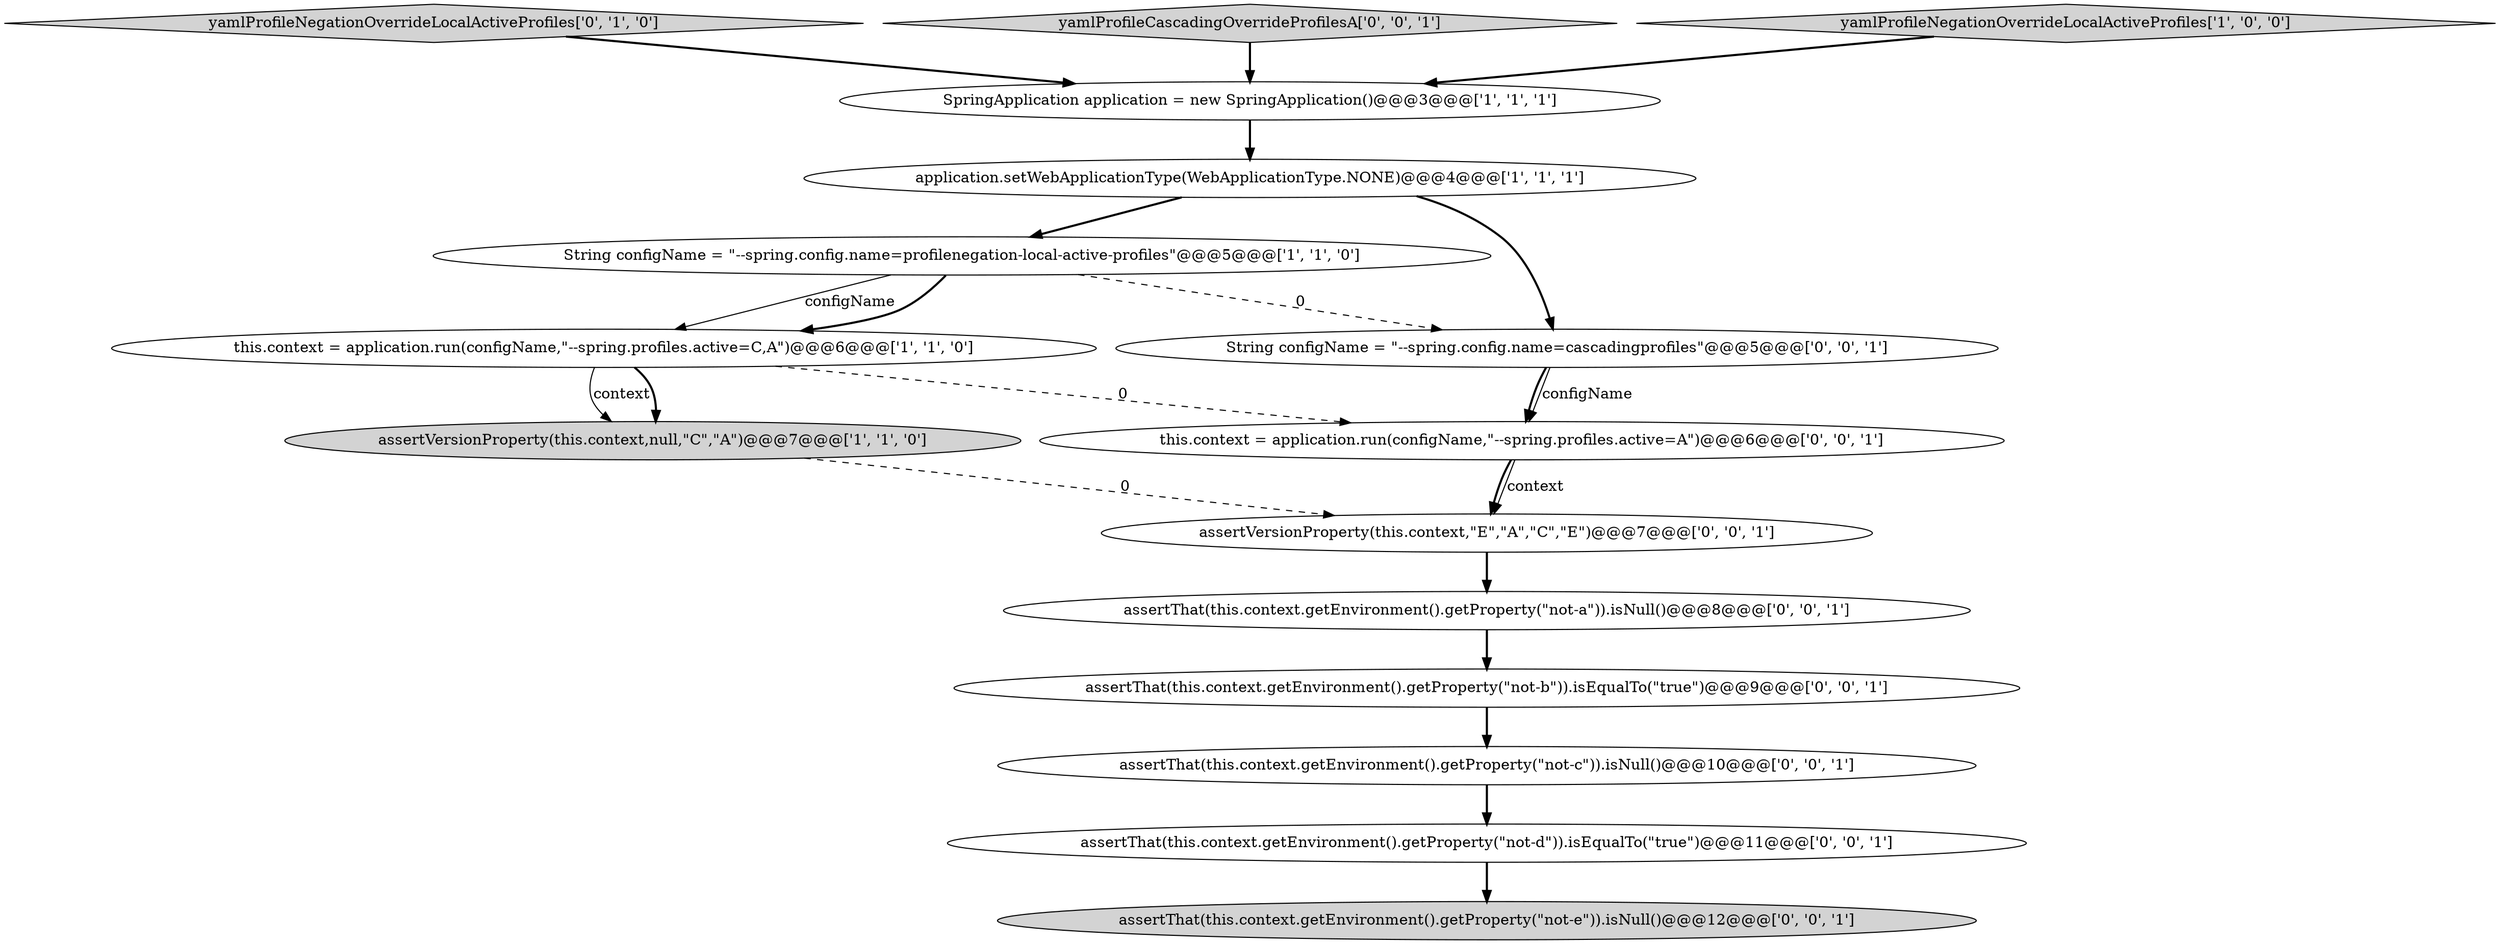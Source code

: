 digraph {
7 [style = filled, label = "assertThat(this.context.getEnvironment().getProperty(\"not-b\")).isEqualTo(\"true\")@@@9@@@['0', '0', '1']", fillcolor = white, shape = ellipse image = "AAA0AAABBB3BBB"];
10 [style = filled, label = "assertThat(this.context.getEnvironment().getProperty(\"not-c\")).isNull()@@@10@@@['0', '0', '1']", fillcolor = white, shape = ellipse image = "AAA0AAABBB3BBB"];
6 [style = filled, label = "yamlProfileNegationOverrideLocalActiveProfiles['0', '1', '0']", fillcolor = lightgray, shape = diamond image = "AAA0AAABBB2BBB"];
1 [style = filled, label = "assertVersionProperty(this.context,null,\"C\",\"A\")@@@7@@@['1', '1', '0']", fillcolor = lightgray, shape = ellipse image = "AAA0AAABBB1BBB"];
11 [style = filled, label = "yamlProfileCascadingOverrideProfilesA['0', '0', '1']", fillcolor = lightgray, shape = diamond image = "AAA0AAABBB3BBB"];
12 [style = filled, label = "this.context = application.run(configName,\"--spring.profiles.active=A\")@@@6@@@['0', '0', '1']", fillcolor = white, shape = ellipse image = "AAA0AAABBB3BBB"];
2 [style = filled, label = "SpringApplication application = new SpringApplication()@@@3@@@['1', '1', '1']", fillcolor = white, shape = ellipse image = "AAA0AAABBB1BBB"];
3 [style = filled, label = "String configName = \"--spring.config.name=profilenegation-local-active-profiles\"@@@5@@@['1', '1', '0']", fillcolor = white, shape = ellipse image = "AAA0AAABBB1BBB"];
4 [style = filled, label = "this.context = application.run(configName,\"--spring.profiles.active=C,A\")@@@6@@@['1', '1', '0']", fillcolor = white, shape = ellipse image = "AAA0AAABBB1BBB"];
8 [style = filled, label = "assertThat(this.context.getEnvironment().getProperty(\"not-d\")).isEqualTo(\"true\")@@@11@@@['0', '0', '1']", fillcolor = white, shape = ellipse image = "AAA0AAABBB3BBB"];
0 [style = filled, label = "application.setWebApplicationType(WebApplicationType.NONE)@@@4@@@['1', '1', '1']", fillcolor = white, shape = ellipse image = "AAA0AAABBB1BBB"];
14 [style = filled, label = "assertThat(this.context.getEnvironment().getProperty(\"not-a\")).isNull()@@@8@@@['0', '0', '1']", fillcolor = white, shape = ellipse image = "AAA0AAABBB3BBB"];
15 [style = filled, label = "assertVersionProperty(this.context,\"E\",\"A\",\"C\",\"E\")@@@7@@@['0', '0', '1']", fillcolor = white, shape = ellipse image = "AAA0AAABBB3BBB"];
9 [style = filled, label = "assertThat(this.context.getEnvironment().getProperty(\"not-e\")).isNull()@@@12@@@['0', '0', '1']", fillcolor = lightgray, shape = ellipse image = "AAA0AAABBB3BBB"];
13 [style = filled, label = "String configName = \"--spring.config.name=cascadingprofiles\"@@@5@@@['0', '0', '1']", fillcolor = white, shape = ellipse image = "AAA0AAABBB3BBB"];
5 [style = filled, label = "yamlProfileNegationOverrideLocalActiveProfiles['1', '0', '0']", fillcolor = lightgray, shape = diamond image = "AAA0AAABBB1BBB"];
0->3 [style = bold, label=""];
3->4 [style = solid, label="configName"];
0->13 [style = bold, label=""];
15->14 [style = bold, label=""];
7->10 [style = bold, label=""];
1->15 [style = dashed, label="0"];
12->15 [style = bold, label=""];
3->13 [style = dashed, label="0"];
3->4 [style = bold, label=""];
11->2 [style = bold, label=""];
4->12 [style = dashed, label="0"];
4->1 [style = solid, label="context"];
14->7 [style = bold, label=""];
6->2 [style = bold, label=""];
5->2 [style = bold, label=""];
2->0 [style = bold, label=""];
13->12 [style = bold, label=""];
10->8 [style = bold, label=""];
13->12 [style = solid, label="configName"];
8->9 [style = bold, label=""];
4->1 [style = bold, label=""];
12->15 [style = solid, label="context"];
}
